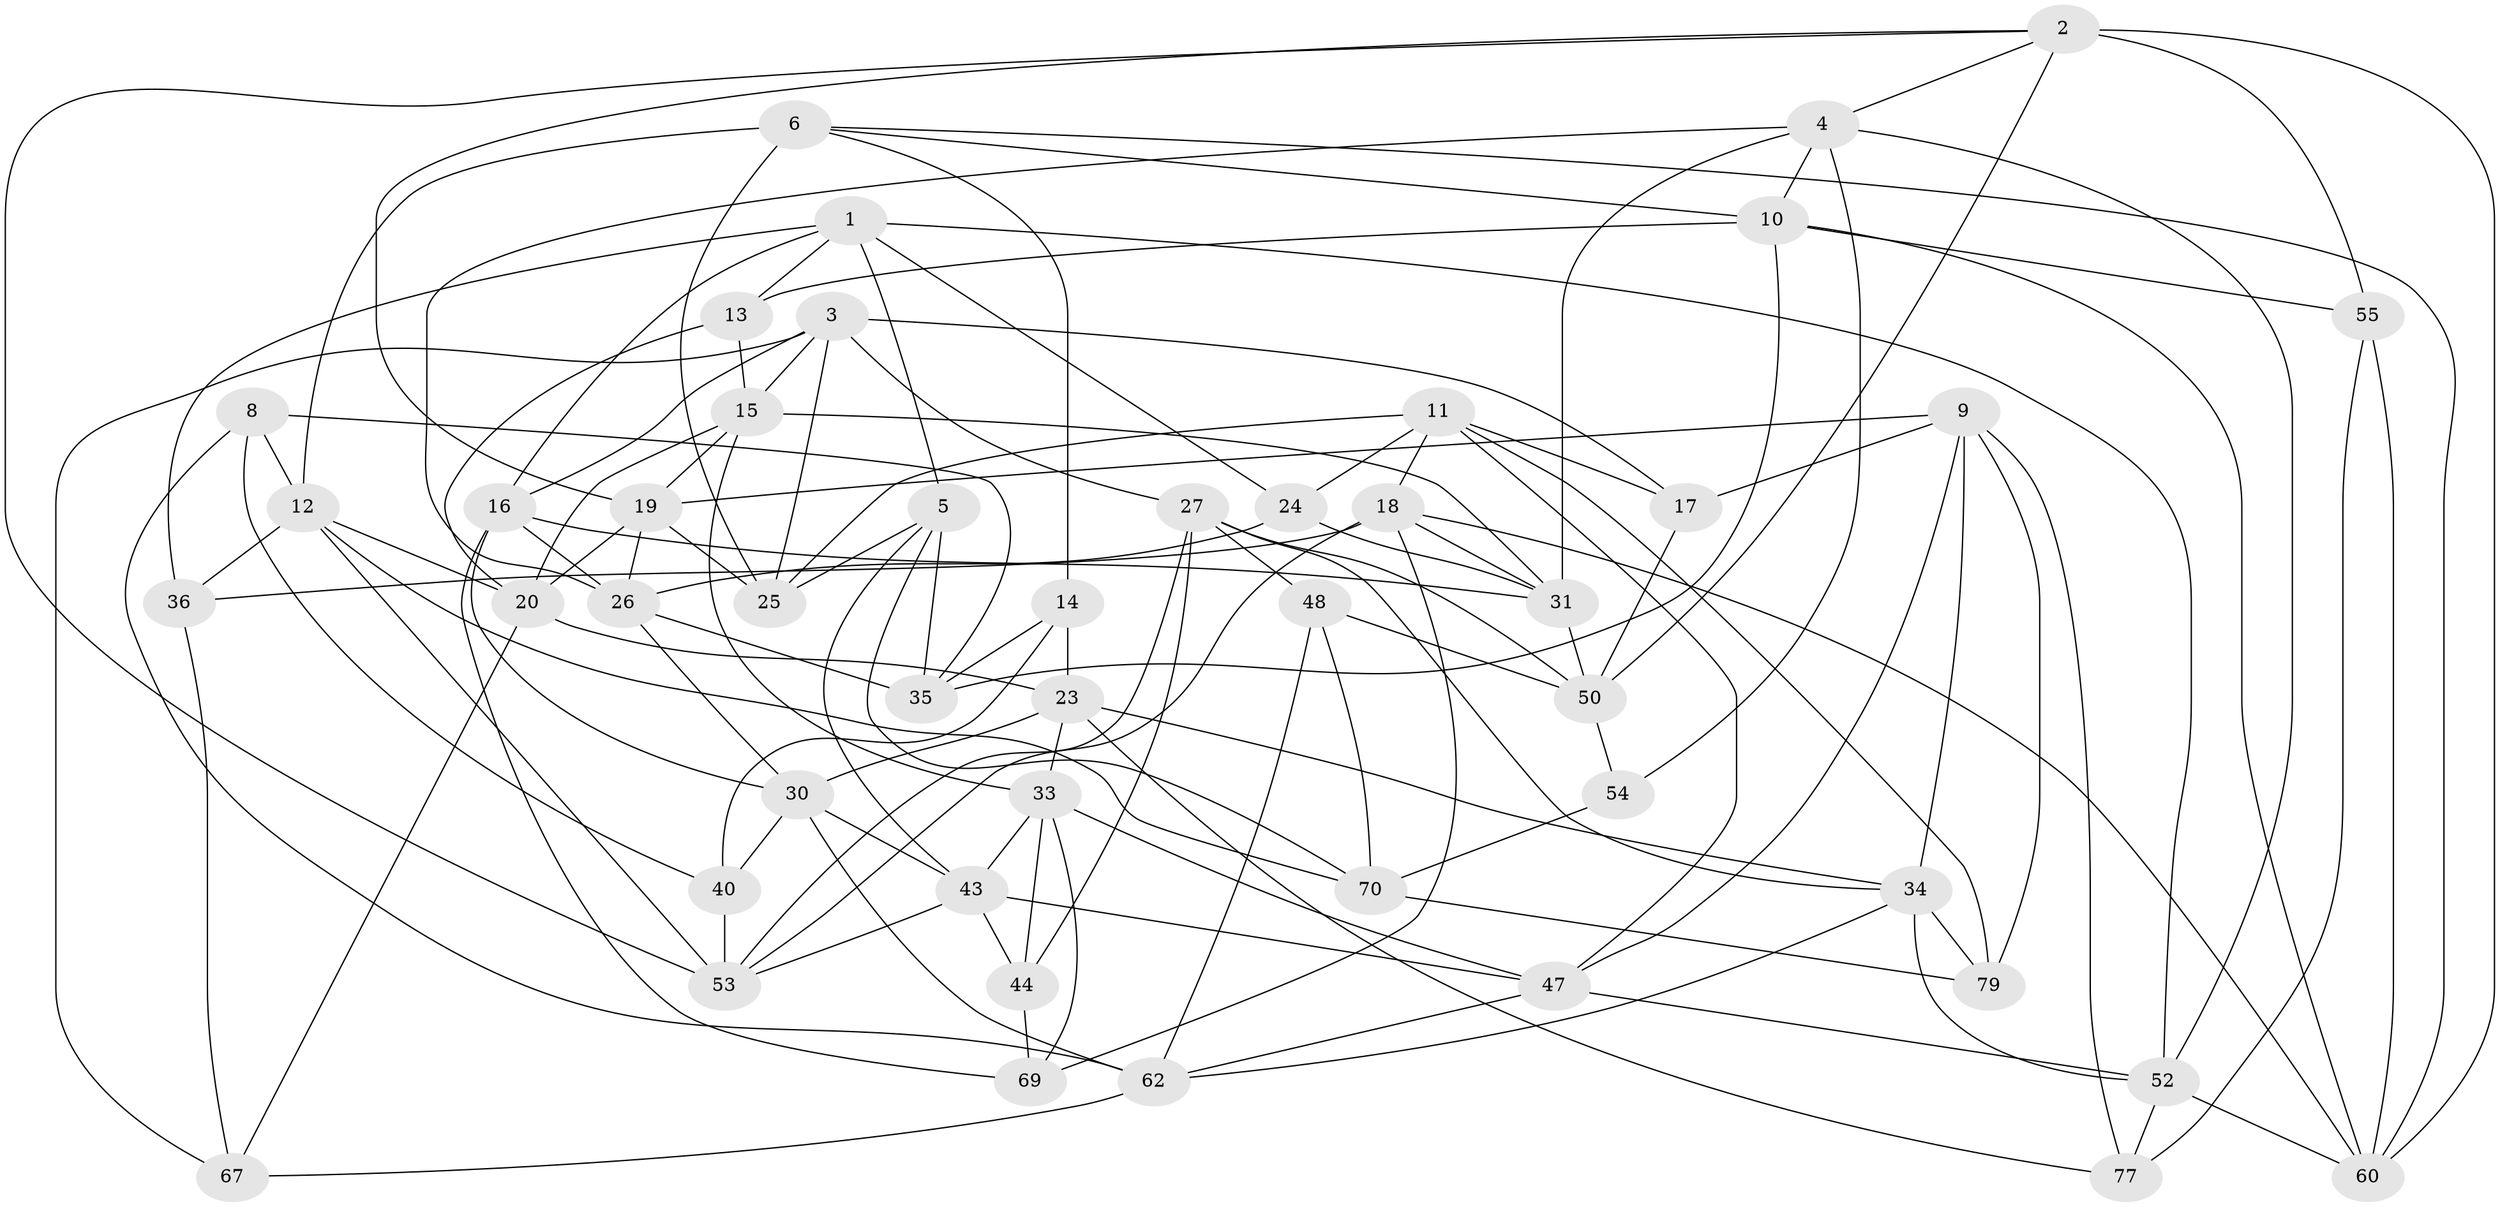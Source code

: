 // Generated by graph-tools (version 1.1) at 2025/24/03/03/25 07:24:26]
// undirected, 47 vertices, 123 edges
graph export_dot {
graph [start="1"]
  node [color=gray90,style=filled];
  1 [super="+61"];
  2 [super="+7"];
  3 [super="+65"];
  4 [super="+29"];
  5 [super="+59"];
  6 [super="+45"];
  8;
  9 [super="+66"];
  10 [super="+38"];
  11 [super="+21"];
  12 [super="+28"];
  13;
  14;
  15 [super="+32"];
  16 [super="+75"];
  17;
  18 [super="+22"];
  19 [super="+49"];
  20 [super="+74"];
  23 [super="+37"];
  24;
  25 [super="+42"];
  26 [super="+39"];
  27 [super="+41"];
  30 [super="+46"];
  31 [super="+63"];
  33 [super="+64"];
  34 [super="+72"];
  35 [super="+71"];
  36;
  40;
  43 [super="+68"];
  44;
  47 [super="+57"];
  48;
  50 [super="+51"];
  52 [super="+56"];
  53 [super="+58"];
  54;
  55;
  60 [super="+73"];
  62 [super="+78"];
  67;
  69;
  70 [super="+76"];
  77;
  79;
  1 -- 13;
  1 -- 52;
  1 -- 16;
  1 -- 24;
  1 -- 36;
  1 -- 5;
  2 -- 4;
  2 -- 55;
  2 -- 19;
  2 -- 50;
  2 -- 60;
  2 -- 53;
  3 -- 25;
  3 -- 17;
  3 -- 16;
  3 -- 27;
  3 -- 67;
  3 -- 15;
  4 -- 54;
  4 -- 52;
  4 -- 26;
  4 -- 10;
  4 -- 31;
  5 -- 43;
  5 -- 25;
  5 -- 35 [weight=2];
  5 -- 70;
  6 -- 12;
  6 -- 14;
  6 -- 25 [weight=2];
  6 -- 10;
  6 -- 60;
  8 -- 35;
  8 -- 40;
  8 -- 62;
  8 -- 12;
  9 -- 17;
  9 -- 79;
  9 -- 19;
  9 -- 77;
  9 -- 34;
  9 -- 47;
  10 -- 13;
  10 -- 35;
  10 -- 55;
  10 -- 60;
  11 -- 17;
  11 -- 24;
  11 -- 18;
  11 -- 79;
  11 -- 47;
  11 -- 25;
  12 -- 36;
  12 -- 53;
  12 -- 20;
  12 -- 70;
  13 -- 15;
  13 -- 20;
  14 -- 40;
  14 -- 23;
  14 -- 35;
  15 -- 20;
  15 -- 33;
  15 -- 19;
  15 -- 31;
  16 -- 31;
  16 -- 69;
  16 -- 26;
  16 -- 30;
  17 -- 50;
  18 -- 53;
  18 -- 36;
  18 -- 69;
  18 -- 60;
  18 -- 31;
  19 -- 26;
  19 -- 25;
  19 -- 20;
  20 -- 67;
  20 -- 23;
  23 -- 33;
  23 -- 34;
  23 -- 77;
  23 -- 30;
  24 -- 31;
  24 -- 26;
  26 -- 30;
  26 -- 35;
  27 -- 44;
  27 -- 50;
  27 -- 48;
  27 -- 34;
  27 -- 53;
  30 -- 62;
  30 -- 40;
  30 -- 43;
  31 -- 50;
  33 -- 43;
  33 -- 44;
  33 -- 69;
  33 -- 47;
  34 -- 79;
  34 -- 52;
  34 -- 62;
  36 -- 67;
  40 -- 53;
  43 -- 47;
  43 -- 53;
  43 -- 44;
  44 -- 69;
  47 -- 52;
  47 -- 62;
  48 -- 70;
  48 -- 50;
  48 -- 62;
  50 -- 54;
  52 -- 60;
  52 -- 77;
  54 -- 70 [weight=2];
  55 -- 77;
  55 -- 60;
  62 -- 67;
  70 -- 79;
}
